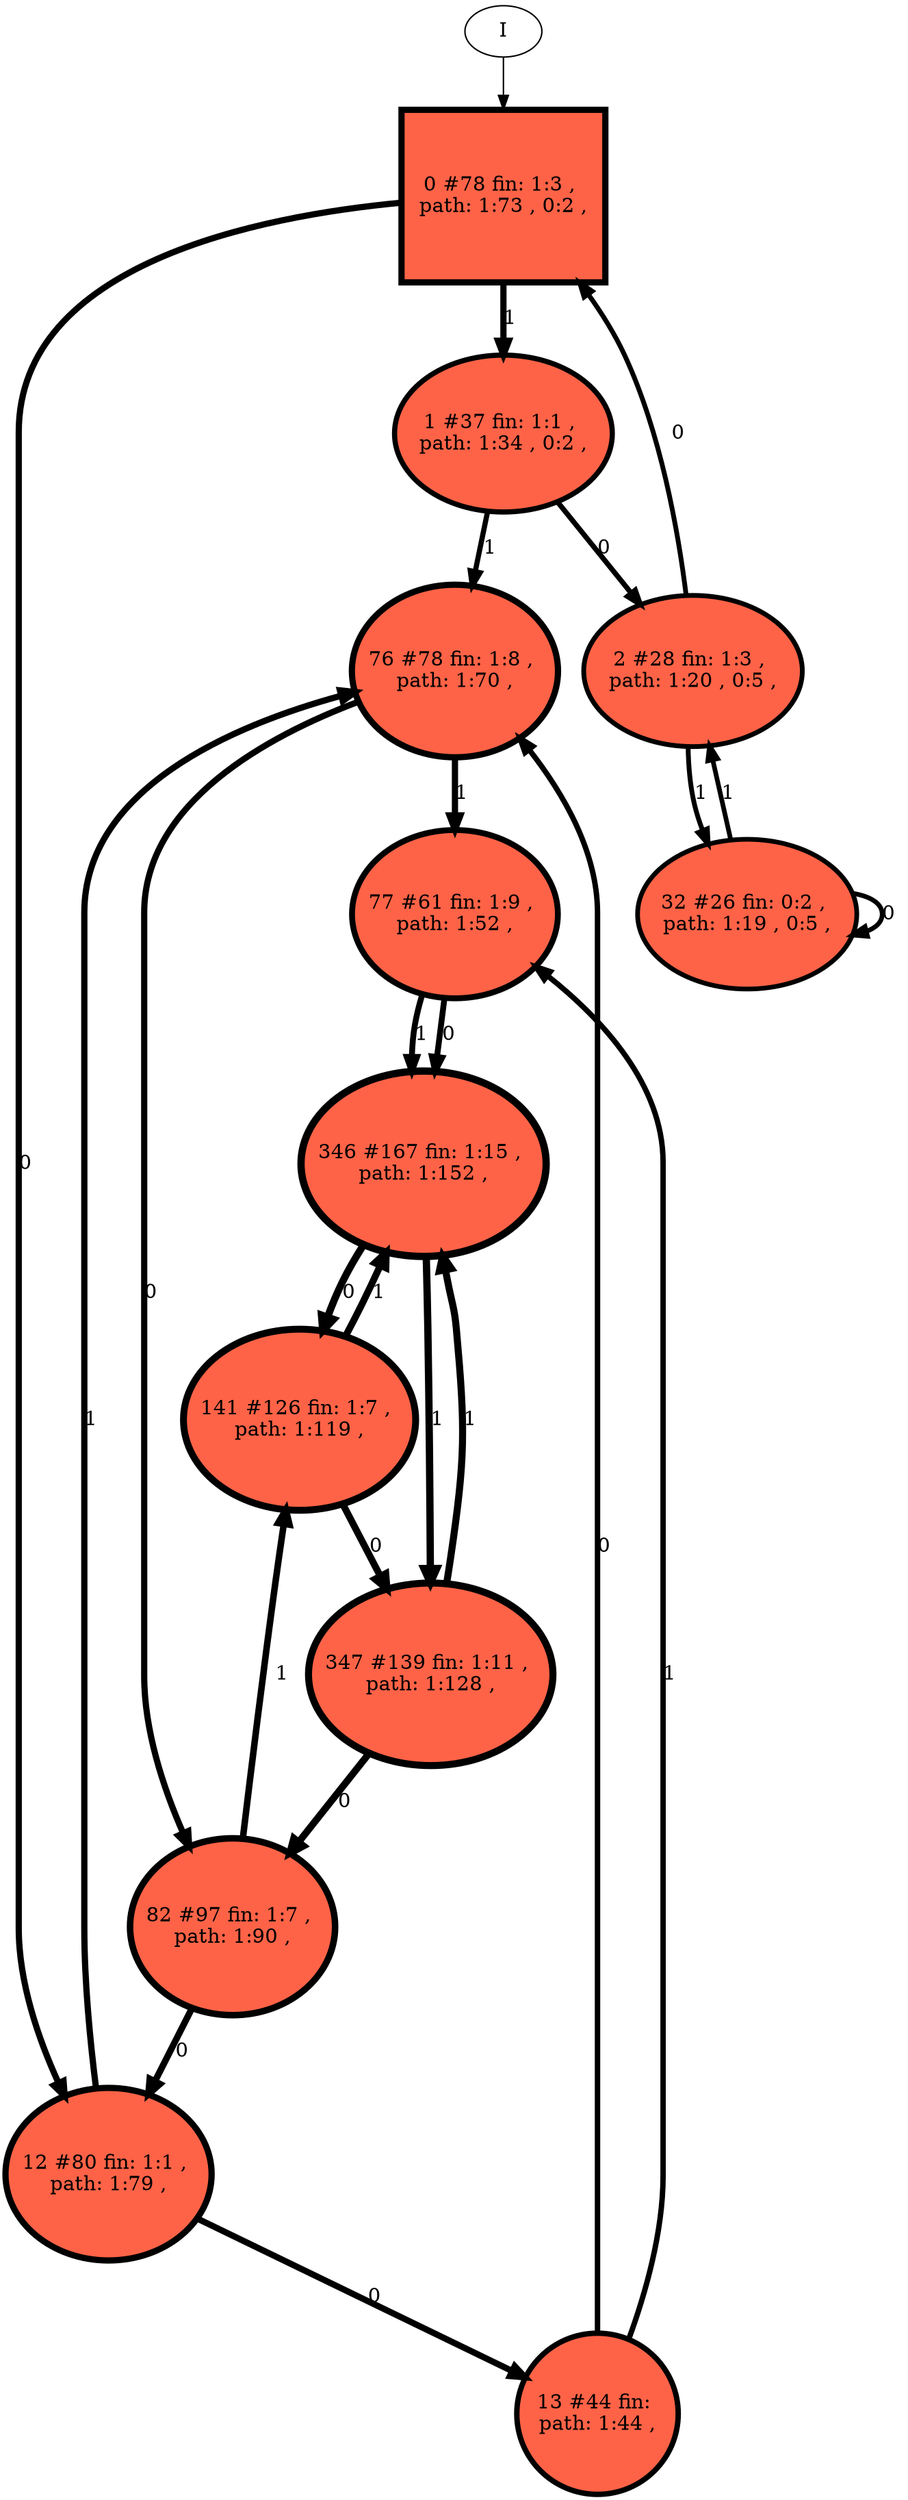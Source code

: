 // produced with flexfringe // 
digraph DFA {
	0 [label="root" shape=box];
		I -> 0;
	0 [ label="0 #78 fin: 1:3 , 
 path: 1:73 , 0:2 , " , style=filled, fillcolor="tomato", width=1.68073, height=1.68073, penwidth=4.36945];
		0 -> 1 [label="1 " , penwidth=4.36945 ];
		0 -> 12 [label="0 " , penwidth=4.36945 ];
	1 [ label="1 #37 fin: 1:1 , 
 path: 1:34 , 0:2 , " , style=filled, fillcolor="tomato", width=1.53419, height=1.53419, penwidth=3.63759];
		1 -> 76 [label="1 " , penwidth=3.63759 ];
		1 -> 2 [label="0 " , penwidth=3.63759 ];
	12 [ label="12 #80 fin: 1:1 , 
 path: 1:79 , " , style=filled, fillcolor="tomato", width=1.68537, height=1.68537, penwidth=4.39445];
		12 -> 76 [label="1 " , penwidth=4.39445 ];
		12 -> 13 [label="0 " , penwidth=4.39445 ];
	76 [ label="76 #78 fin: 1:8 , 
 path: 1:70 , " , style=filled, fillcolor="tomato", width=1.68073, height=1.68073, penwidth=4.36945];
		76 -> 77 [label="1 " , penwidth=4.36945 ];
		76 -> 82 [label="0 " , penwidth=4.36945 ];
	2 [ label="2 #28 fin: 1:3 , 
 path: 1:20 , 0:5 , " , style=filled, fillcolor="tomato", width=1.47414, height=1.47414, penwidth=3.3673];
		2 -> 32 [label="1 " , penwidth=3.3673 ];
		2 -> 0 [label="0 " , penwidth=3.3673 ];
	13 [ label="13 #44 fin: 
 path: 1:44 , " , style=filled, fillcolor="tomato", width=1.57, height=1.57, penwidth=3.80666];
		13 -> 77 [label="1 " , penwidth=3.80666 ];
		13 -> 76 [label="0 " , penwidth=3.80666 ];
	77 [ label="77 #61 fin: 1:9 , 
 path: 1:52 , " , style=filled, fillcolor="tomato", width=1.63455, height=1.63455, penwidth=4.12713];
		77 -> 346 [label="1 " , penwidth=4.12713 ];
		77 -> 346 [label="0 " , penwidth=4.12713 ];
	82 [ label="82 #97 fin: 1:7 , 
 path: 1:90 , " , style=filled, fillcolor="tomato", width=1.72008, height=1.72008, penwidth=4.58497];
		82 -> 141 [label="1 " , penwidth=4.58497 ];
		82 -> 12 [label="0 " , penwidth=4.58497 ];
	32 [ label="32 #26 fin: 0:2 , 
 path: 1:19 , 0:5 , " , style=filled, fillcolor="tomato", width=1.45765, height=1.45765, penwidth=3.29584];
		32 -> 2 [label="1 " , penwidth=3.29584 ];
		32 -> 32 [label="0 " , penwidth=3.29584 ];
	346 [ label="346 #167 fin: 1:15 , 
 path: 1:152 , " , style=filled, fillcolor="tomato", width=1.81221, height=1.81221, penwidth=5.12396];
		346 -> 347 [label="1 " , penwidth=5.12396 ];
		346 -> 141 [label="0 " , penwidth=5.12396 ];
	141 [ label="141 #126 fin: 1:7 , 
 path: 1:119 , " , style=filled, fillcolor="tomato", width=1.76545, height=1.76545, penwidth=4.84419];
		141 -> 346 [label="1 " , penwidth=4.84419 ];
		141 -> 347 [label="0 " , penwidth=4.84419 ];
	347 [ label="347 #139 fin: 1:11 , 
 path: 1:128 , " , style=filled, fillcolor="tomato", width=1.78199, height=1.78199, penwidth=4.94164];
		347 -> 346 [label="1 " , penwidth=4.94164 ];
		347 -> 82 [label="0 " , penwidth=4.94164 ];
}
